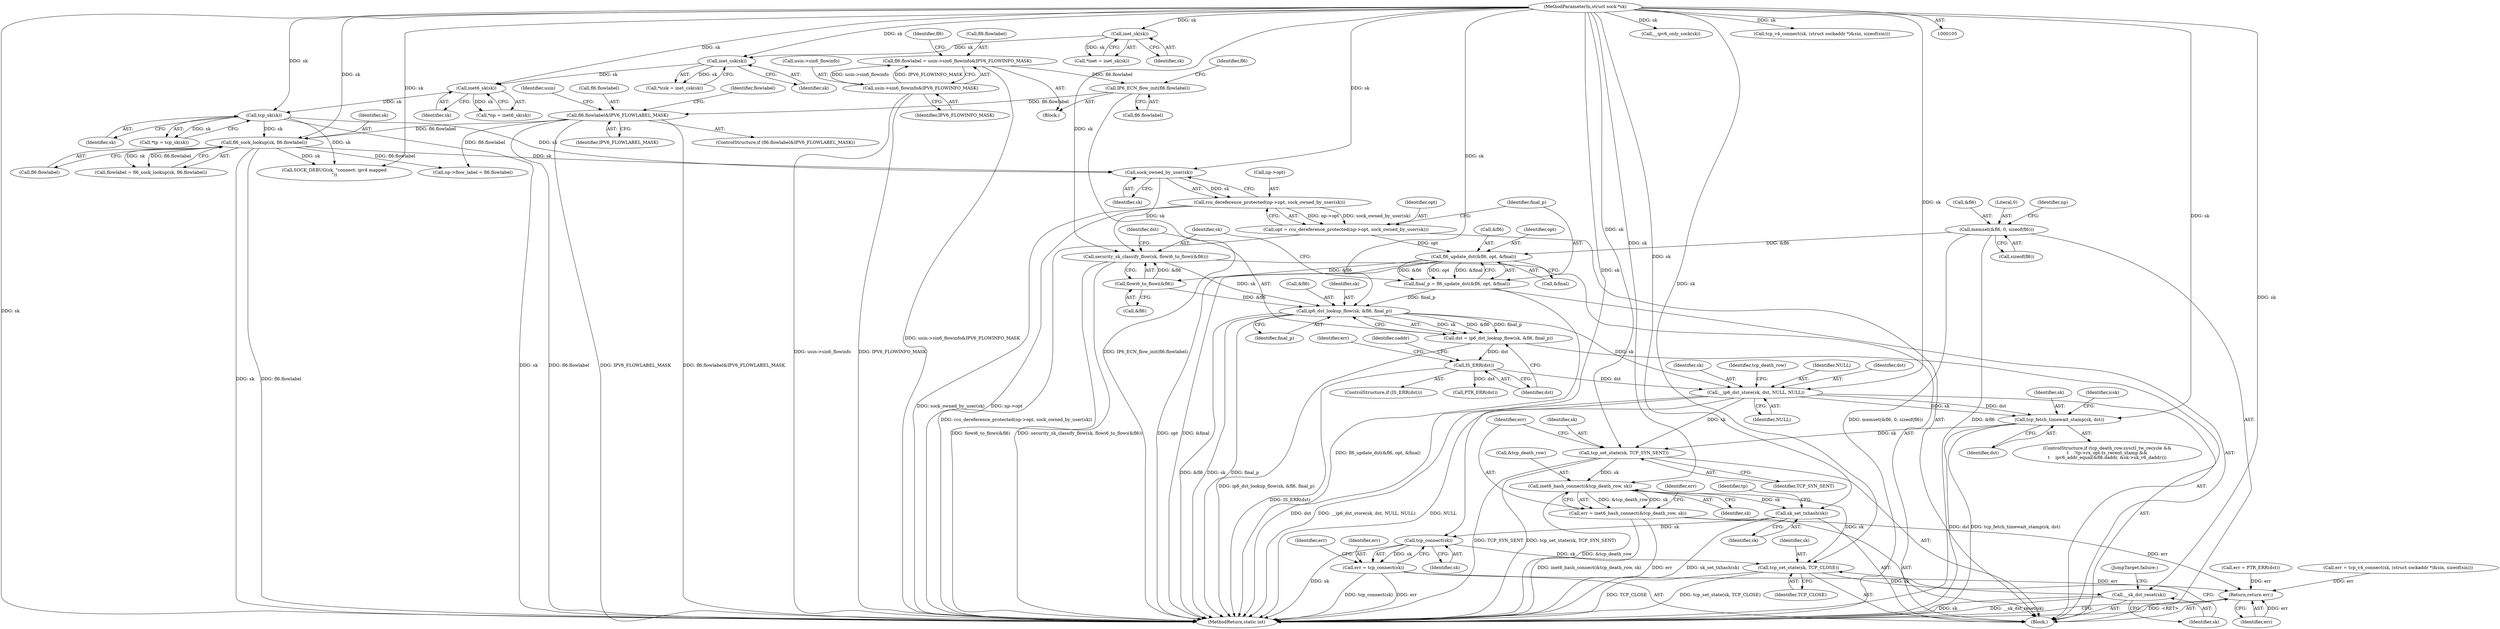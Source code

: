 digraph "0_linux_45f6fad84cc305103b28d73482b344d7f5b76f39_15@API" {
"1000648" [label="(Call,inet6_hash_connect(&tcp_death_row, sk))"];
"1000643" [label="(Call,tcp_set_state(sk, TCP_SYN_SENT))"];
"1000576" [label="(Call,__ip6_dst_store(sk, dst, NULL, NULL))"];
"1000530" [label="(Call,ip6_dst_lookup_flow(sk, &fl6, final_p))"];
"1000523" [label="(Call,security_sk_classify_flow(sk, flowi6_to_flowi(&fl6)))"];
"1000513" [label="(Call,sock_owned_by_user(sk))"];
"1000134" [label="(Call,tcp_sk(sk))"];
"1000129" [label="(Call,inet6_sk(sk))"];
"1000124" [label="(Call,inet_csk(sk))"];
"1000119" [label="(Call,inet_sk(sk))"];
"1000106" [label="(MethodParameterIn,struct sock *sk)"];
"1000197" [label="(Call,fl6_sock_lookup(sk, fl6.flowlabel))"];
"1000188" [label="(Call,fl6.flowlabel&IPV6_FLOWLABEL_MASK)"];
"1000183" [label="(Call,IP6_ECN_flow_init(fl6.flowlabel))"];
"1000174" [label="(Call,fl6.flowlabel = usin->sin6_flowinfo&IPV6_FLOWINFO_MASK)"];
"1000178" [label="(Call,usin->sin6_flowinfo&IPV6_FLOWINFO_MASK)"];
"1000525" [label="(Call,flowi6_to_flowi(&fl6))"];
"1000517" [label="(Call,fl6_update_dst(&fl6, opt, &final))"];
"1000163" [label="(Call,memset(&fl6, 0, sizeof(fl6)))"];
"1000507" [label="(Call,opt = rcu_dereference_protected(np->opt, sock_owned_by_user(sk)))"];
"1000509" [label="(Call,rcu_dereference_protected(np->opt, sock_owned_by_user(sk)))"];
"1000515" [label="(Call,final_p = fl6_update_dst(&fl6, opt, &final))"];
"1000536" [label="(Call,IS_ERR(dst))"];
"1000528" [label="(Call,dst = ip6_dst_lookup_flow(sk, &fl6, final_p))"];
"1000602" [label="(Call,tcp_fetch_timewait_stamp(sk, dst))"];
"1000646" [label="(Call,err = inet6_hash_connect(&tcp_death_row, sk))"];
"1000715" [label="(Return,return err;)"];
"1000655" [label="(Call,sk_set_txhash(sk))"];
"1000691" [label="(Call,tcp_connect(sk))"];
"1000689" [label="(Call,err = tcp_connect(sk))"];
"1000699" [label="(Call,tcp_set_state(sk, TCP_CLOSE))"];
"1000702" [label="(Call,__sk_dst_reset(sk))"];
"1000661" [label="(Identifier,tp)"];
"1000195" [label="(Call,flowlabel = fl6_sock_lookup(sk, fl6.flowlabel))"];
"1000351" [label="(Call,__ipv6_only_sock(sk))"];
"1000185" [label="(Identifier,fl6)"];
"1000701" [label="(Identifier,TCP_CLOSE)"];
"1000328" [label="(Call,np->flow_label = fl6.flowlabel)"];
"1000656" [label="(Identifier,sk)"];
"1000509" [label="(Call,rcu_dereference_protected(np->opt, sock_owned_by_user(sk)))"];
"1000521" [label="(Call,&final)"];
"1000584" [label="(Identifier,tcp_death_row)"];
"1000536" [label="(Call,IS_ERR(dst))"];
"1000535" [label="(ControlStructure,if (IS_ERR(dst)))"];
"1000602" [label="(Call,tcp_fetch_timewait_stamp(sk, dst))"];
"1000646" [label="(Call,err = inet6_hash_connect(&tcp_death_row, sk))"];
"1000525" [label="(Call,flowi6_to_flowi(&fl6))"];
"1000690" [label="(Identifier,err)"];
"1000124" [label="(Call,inet_csk(sk))"];
"1000167" [label="(Call,sizeof(fl6))"];
"1000532" [label="(Call,&fl6)"];
"1000539" [label="(Call,err = PTR_ERR(dst))"];
"1000529" [label="(Identifier,dst)"];
"1000579" [label="(Identifier,NULL)"];
"1000581" [label="(ControlStructure,if (tcp_death_row.sysctl_tw_recycle &&\n\t    !tp->rx_opt.ts_recent_stamp &&\n\t    ipv6_addr_equal(&fl6.daddr, &sk->sk_v6_daddr)))"];
"1000190" [label="(Identifier,fl6)"];
"1000647" [label="(Identifier,err)"];
"1000523" [label="(Call,security_sk_classify_flow(sk, flowi6_to_flowi(&fl6)))"];
"1000182" [label="(Identifier,IPV6_FLOWINFO_MASK)"];
"1000689" [label="(Call,err = tcp_connect(sk))"];
"1000526" [label="(Call,&fl6)"];
"1000717" [label="(MethodReturn,static int)"];
"1000120" [label="(Identifier,sk)"];
"1000691" [label="(Call,tcp_connect(sk))"];
"1000171" [label="(Identifier,np)"];
"1000655" [label="(Call,sk_set_txhash(sk))"];
"1000510" [label="(Call,np->opt)"];
"1000704" [label="(JumpTarget,failure:)"];
"1000578" [label="(Identifier,dst)"];
"1000699" [label="(Call,tcp_set_state(sk, TCP_CLOSE))"];
"1000187" [label="(ControlStructure,if (fl6.flowlabel&IPV6_FLOWLABEL_MASK))"];
"1000517" [label="(Call,fl6_update_dst(&fl6, opt, &final))"];
"1000700" [label="(Identifier,sk)"];
"1000164" [label="(Call,&fl6)"];
"1000199" [label="(Call,fl6.flowlabel)"];
"1000692" [label="(Identifier,sk)"];
"1000400" [label="(Call,tcp_v4_connect(sk, (struct sockaddr *)&sin, sizeof(sin)))"];
"1000649" [label="(Call,&tcp_death_row)"];
"1000130" [label="(Identifier,sk)"];
"1000129" [label="(Call,inet6_sk(sk))"];
"1000694" [label="(Identifier,err)"];
"1000188" [label="(Call,fl6.flowlabel&IPV6_FLOWLABEL_MASK)"];
"1000197" [label="(Call,fl6_sock_lookup(sk, fl6.flowlabel))"];
"1000577" [label="(Identifier,sk)"];
"1000119" [label="(Call,inet_sk(sk))"];
"1000515" [label="(Call,final_p = fl6_update_dst(&fl6, opt, &final))"];
"1000122" [label="(Call,*icsk = inet_csk(sk))"];
"1000508" [label="(Identifier,opt)"];
"1000604" [label="(Identifier,dst)"];
"1000520" [label="(Identifier,opt)"];
"1000518" [label="(Call,&fl6)"];
"1000192" [label="(Identifier,IPV6_FLOWLABEL_MASK)"];
"1000541" [label="(Call,PTR_ERR(dst))"];
"1000546" [label="(Identifier,saddr)"];
"1000125" [label="(Identifier,sk)"];
"1000530" [label="(Call,ip6_dst_lookup_flow(sk, &fl6, final_p))"];
"1000173" [label="(Block,)"];
"1000716" [label="(Identifier,err)"];
"1000127" [label="(Call,*np = inet6_sk(sk))"];
"1000507" [label="(Call,opt = rcu_dereference_protected(np->opt, sock_owned_by_user(sk)))"];
"1000198" [label="(Identifier,sk)"];
"1000715" [label="(Return,return err;)"];
"1000703" [label="(Identifier,sk)"];
"1000645" [label="(Identifier,TCP_SYN_SENT)"];
"1000347" [label="(Call,SOCK_DEBUG(sk, \"connect: ipv4 mapped\n\"))"];
"1000580" [label="(Identifier,NULL)"];
"1000653" [label="(Identifier,err)"];
"1000214" [label="(Identifier,usin)"];
"1000531" [label="(Identifier,sk)"];
"1000135" [label="(Identifier,sk)"];
"1000189" [label="(Call,fl6.flowlabel)"];
"1000702" [label="(Call,__sk_dst_reset(sk))"];
"1000524" [label="(Identifier,sk)"];
"1000528" [label="(Call,dst = ip6_dst_lookup_flow(sk, &fl6, final_p))"];
"1000175" [label="(Call,fl6.flowlabel)"];
"1000516" [label="(Identifier,final_p)"];
"1000117" [label="(Call,*inet = inet_sk(sk))"];
"1000163" [label="(Call,memset(&fl6, 0, sizeof(fl6)))"];
"1000603" [label="(Identifier,sk)"];
"1000109" [label="(Block,)"];
"1000196" [label="(Identifier,flowlabel)"];
"1000651" [label="(Identifier,sk)"];
"1000179" [label="(Call,usin->sin6_flowinfo)"];
"1000174" [label="(Call,fl6.flowlabel = usin->sin6_flowinfo&IPV6_FLOWINFO_MASK)"];
"1000398" [label="(Call,err = tcp_v4_connect(sk, (struct sockaddr *)&sin, sizeof(sin)))"];
"1000166" [label="(Literal,0)"];
"1000178" [label="(Call,usin->sin6_flowinfo&IPV6_FLOWINFO_MASK)"];
"1000537" [label="(Identifier,dst)"];
"1000514" [label="(Identifier,sk)"];
"1000607" [label="(Identifier,icsk)"];
"1000534" [label="(Identifier,final_p)"];
"1000132" [label="(Call,*tp = tcp_sk(sk))"];
"1000643" [label="(Call,tcp_set_state(sk, TCP_SYN_SENT))"];
"1000648" [label="(Call,inet6_hash_connect(&tcp_death_row, sk))"];
"1000540" [label="(Identifier,err)"];
"1000644" [label="(Identifier,sk)"];
"1000106" [label="(MethodParameterIn,struct sock *sk)"];
"1000184" [label="(Call,fl6.flowlabel)"];
"1000576" [label="(Call,__ip6_dst_store(sk, dst, NULL, NULL))"];
"1000183" [label="(Call,IP6_ECN_flow_init(fl6.flowlabel))"];
"1000134" [label="(Call,tcp_sk(sk))"];
"1000513" [label="(Call,sock_owned_by_user(sk))"];
"1000648" -> "1000646"  [label="AST: "];
"1000648" -> "1000651"  [label="CFG: "];
"1000649" -> "1000648"  [label="AST: "];
"1000651" -> "1000648"  [label="AST: "];
"1000646" -> "1000648"  [label="CFG: "];
"1000648" -> "1000717"  [label="DDG: &tcp_death_row"];
"1000648" -> "1000646"  [label="DDG: &tcp_death_row"];
"1000648" -> "1000646"  [label="DDG: sk"];
"1000643" -> "1000648"  [label="DDG: sk"];
"1000106" -> "1000648"  [label="DDG: sk"];
"1000648" -> "1000655"  [label="DDG: sk"];
"1000648" -> "1000699"  [label="DDG: sk"];
"1000643" -> "1000109"  [label="AST: "];
"1000643" -> "1000645"  [label="CFG: "];
"1000644" -> "1000643"  [label="AST: "];
"1000645" -> "1000643"  [label="AST: "];
"1000647" -> "1000643"  [label="CFG: "];
"1000643" -> "1000717"  [label="DDG: tcp_set_state(sk, TCP_SYN_SENT)"];
"1000643" -> "1000717"  [label="DDG: TCP_SYN_SENT"];
"1000576" -> "1000643"  [label="DDG: sk"];
"1000602" -> "1000643"  [label="DDG: sk"];
"1000106" -> "1000643"  [label="DDG: sk"];
"1000576" -> "1000109"  [label="AST: "];
"1000576" -> "1000580"  [label="CFG: "];
"1000577" -> "1000576"  [label="AST: "];
"1000578" -> "1000576"  [label="AST: "];
"1000579" -> "1000576"  [label="AST: "];
"1000580" -> "1000576"  [label="AST: "];
"1000584" -> "1000576"  [label="CFG: "];
"1000576" -> "1000717"  [label="DDG: NULL"];
"1000576" -> "1000717"  [label="DDG: dst"];
"1000576" -> "1000717"  [label="DDG: __ip6_dst_store(sk, dst, NULL, NULL)"];
"1000530" -> "1000576"  [label="DDG: sk"];
"1000106" -> "1000576"  [label="DDG: sk"];
"1000536" -> "1000576"  [label="DDG: dst"];
"1000576" -> "1000602"  [label="DDG: sk"];
"1000576" -> "1000602"  [label="DDG: dst"];
"1000530" -> "1000528"  [label="AST: "];
"1000530" -> "1000534"  [label="CFG: "];
"1000531" -> "1000530"  [label="AST: "];
"1000532" -> "1000530"  [label="AST: "];
"1000534" -> "1000530"  [label="AST: "];
"1000528" -> "1000530"  [label="CFG: "];
"1000530" -> "1000717"  [label="DDG: sk"];
"1000530" -> "1000717"  [label="DDG: final_p"];
"1000530" -> "1000717"  [label="DDG: &fl6"];
"1000530" -> "1000528"  [label="DDG: sk"];
"1000530" -> "1000528"  [label="DDG: &fl6"];
"1000530" -> "1000528"  [label="DDG: final_p"];
"1000523" -> "1000530"  [label="DDG: sk"];
"1000106" -> "1000530"  [label="DDG: sk"];
"1000525" -> "1000530"  [label="DDG: &fl6"];
"1000515" -> "1000530"  [label="DDG: final_p"];
"1000523" -> "1000109"  [label="AST: "];
"1000523" -> "1000525"  [label="CFG: "];
"1000524" -> "1000523"  [label="AST: "];
"1000525" -> "1000523"  [label="AST: "];
"1000529" -> "1000523"  [label="CFG: "];
"1000523" -> "1000717"  [label="DDG: flowi6_to_flowi(&fl6)"];
"1000523" -> "1000717"  [label="DDG: security_sk_classify_flow(sk, flowi6_to_flowi(&fl6))"];
"1000513" -> "1000523"  [label="DDG: sk"];
"1000106" -> "1000523"  [label="DDG: sk"];
"1000525" -> "1000523"  [label="DDG: &fl6"];
"1000513" -> "1000509"  [label="AST: "];
"1000513" -> "1000514"  [label="CFG: "];
"1000514" -> "1000513"  [label="AST: "];
"1000509" -> "1000513"  [label="CFG: "];
"1000513" -> "1000509"  [label="DDG: sk"];
"1000134" -> "1000513"  [label="DDG: sk"];
"1000197" -> "1000513"  [label="DDG: sk"];
"1000106" -> "1000513"  [label="DDG: sk"];
"1000134" -> "1000132"  [label="AST: "];
"1000134" -> "1000135"  [label="CFG: "];
"1000135" -> "1000134"  [label="AST: "];
"1000132" -> "1000134"  [label="CFG: "];
"1000134" -> "1000717"  [label="DDG: sk"];
"1000134" -> "1000132"  [label="DDG: sk"];
"1000129" -> "1000134"  [label="DDG: sk"];
"1000106" -> "1000134"  [label="DDG: sk"];
"1000134" -> "1000197"  [label="DDG: sk"];
"1000134" -> "1000347"  [label="DDG: sk"];
"1000129" -> "1000127"  [label="AST: "];
"1000129" -> "1000130"  [label="CFG: "];
"1000130" -> "1000129"  [label="AST: "];
"1000127" -> "1000129"  [label="CFG: "];
"1000129" -> "1000127"  [label="DDG: sk"];
"1000124" -> "1000129"  [label="DDG: sk"];
"1000106" -> "1000129"  [label="DDG: sk"];
"1000124" -> "1000122"  [label="AST: "];
"1000124" -> "1000125"  [label="CFG: "];
"1000125" -> "1000124"  [label="AST: "];
"1000122" -> "1000124"  [label="CFG: "];
"1000124" -> "1000122"  [label="DDG: sk"];
"1000119" -> "1000124"  [label="DDG: sk"];
"1000106" -> "1000124"  [label="DDG: sk"];
"1000119" -> "1000117"  [label="AST: "];
"1000119" -> "1000120"  [label="CFG: "];
"1000120" -> "1000119"  [label="AST: "];
"1000117" -> "1000119"  [label="CFG: "];
"1000119" -> "1000117"  [label="DDG: sk"];
"1000106" -> "1000119"  [label="DDG: sk"];
"1000106" -> "1000105"  [label="AST: "];
"1000106" -> "1000717"  [label="DDG: sk"];
"1000106" -> "1000197"  [label="DDG: sk"];
"1000106" -> "1000347"  [label="DDG: sk"];
"1000106" -> "1000351"  [label="DDG: sk"];
"1000106" -> "1000400"  [label="DDG: sk"];
"1000106" -> "1000602"  [label="DDG: sk"];
"1000106" -> "1000655"  [label="DDG: sk"];
"1000106" -> "1000691"  [label="DDG: sk"];
"1000106" -> "1000699"  [label="DDG: sk"];
"1000106" -> "1000702"  [label="DDG: sk"];
"1000197" -> "1000195"  [label="AST: "];
"1000197" -> "1000199"  [label="CFG: "];
"1000198" -> "1000197"  [label="AST: "];
"1000199" -> "1000197"  [label="AST: "];
"1000195" -> "1000197"  [label="CFG: "];
"1000197" -> "1000717"  [label="DDG: fl6.flowlabel"];
"1000197" -> "1000717"  [label="DDG: sk"];
"1000197" -> "1000195"  [label="DDG: sk"];
"1000197" -> "1000195"  [label="DDG: fl6.flowlabel"];
"1000188" -> "1000197"  [label="DDG: fl6.flowlabel"];
"1000197" -> "1000328"  [label="DDG: fl6.flowlabel"];
"1000197" -> "1000347"  [label="DDG: sk"];
"1000188" -> "1000187"  [label="AST: "];
"1000188" -> "1000192"  [label="CFG: "];
"1000189" -> "1000188"  [label="AST: "];
"1000192" -> "1000188"  [label="AST: "];
"1000196" -> "1000188"  [label="CFG: "];
"1000214" -> "1000188"  [label="CFG: "];
"1000188" -> "1000717"  [label="DDG: fl6.flowlabel&IPV6_FLOWLABEL_MASK"];
"1000188" -> "1000717"  [label="DDG: fl6.flowlabel"];
"1000188" -> "1000717"  [label="DDG: IPV6_FLOWLABEL_MASK"];
"1000183" -> "1000188"  [label="DDG: fl6.flowlabel"];
"1000188" -> "1000328"  [label="DDG: fl6.flowlabel"];
"1000183" -> "1000173"  [label="AST: "];
"1000183" -> "1000184"  [label="CFG: "];
"1000184" -> "1000183"  [label="AST: "];
"1000190" -> "1000183"  [label="CFG: "];
"1000183" -> "1000717"  [label="DDG: IP6_ECN_flow_init(fl6.flowlabel)"];
"1000174" -> "1000183"  [label="DDG: fl6.flowlabel"];
"1000174" -> "1000173"  [label="AST: "];
"1000174" -> "1000178"  [label="CFG: "];
"1000175" -> "1000174"  [label="AST: "];
"1000178" -> "1000174"  [label="AST: "];
"1000185" -> "1000174"  [label="CFG: "];
"1000174" -> "1000717"  [label="DDG: usin->sin6_flowinfo&IPV6_FLOWINFO_MASK"];
"1000178" -> "1000174"  [label="DDG: usin->sin6_flowinfo"];
"1000178" -> "1000174"  [label="DDG: IPV6_FLOWINFO_MASK"];
"1000178" -> "1000182"  [label="CFG: "];
"1000179" -> "1000178"  [label="AST: "];
"1000182" -> "1000178"  [label="AST: "];
"1000178" -> "1000717"  [label="DDG: IPV6_FLOWINFO_MASK"];
"1000178" -> "1000717"  [label="DDG: usin->sin6_flowinfo"];
"1000525" -> "1000526"  [label="CFG: "];
"1000526" -> "1000525"  [label="AST: "];
"1000517" -> "1000525"  [label="DDG: &fl6"];
"1000517" -> "1000515"  [label="AST: "];
"1000517" -> "1000521"  [label="CFG: "];
"1000518" -> "1000517"  [label="AST: "];
"1000520" -> "1000517"  [label="AST: "];
"1000521" -> "1000517"  [label="AST: "];
"1000515" -> "1000517"  [label="CFG: "];
"1000517" -> "1000717"  [label="DDG: opt"];
"1000517" -> "1000717"  [label="DDG: &final"];
"1000517" -> "1000515"  [label="DDG: &fl6"];
"1000517" -> "1000515"  [label="DDG: opt"];
"1000517" -> "1000515"  [label="DDG: &final"];
"1000163" -> "1000517"  [label="DDG: &fl6"];
"1000507" -> "1000517"  [label="DDG: opt"];
"1000163" -> "1000109"  [label="AST: "];
"1000163" -> "1000167"  [label="CFG: "];
"1000164" -> "1000163"  [label="AST: "];
"1000166" -> "1000163"  [label="AST: "];
"1000167" -> "1000163"  [label="AST: "];
"1000171" -> "1000163"  [label="CFG: "];
"1000163" -> "1000717"  [label="DDG: &fl6"];
"1000163" -> "1000717"  [label="DDG: memset(&fl6, 0, sizeof(fl6))"];
"1000507" -> "1000109"  [label="AST: "];
"1000507" -> "1000509"  [label="CFG: "];
"1000508" -> "1000507"  [label="AST: "];
"1000509" -> "1000507"  [label="AST: "];
"1000516" -> "1000507"  [label="CFG: "];
"1000507" -> "1000717"  [label="DDG: rcu_dereference_protected(np->opt, sock_owned_by_user(sk))"];
"1000509" -> "1000507"  [label="DDG: np->opt"];
"1000509" -> "1000507"  [label="DDG: sock_owned_by_user(sk)"];
"1000510" -> "1000509"  [label="AST: "];
"1000509" -> "1000717"  [label="DDG: sock_owned_by_user(sk)"];
"1000509" -> "1000717"  [label="DDG: np->opt"];
"1000515" -> "1000109"  [label="AST: "];
"1000516" -> "1000515"  [label="AST: "];
"1000524" -> "1000515"  [label="CFG: "];
"1000515" -> "1000717"  [label="DDG: fl6_update_dst(&fl6, opt, &final)"];
"1000536" -> "1000535"  [label="AST: "];
"1000536" -> "1000537"  [label="CFG: "];
"1000537" -> "1000536"  [label="AST: "];
"1000540" -> "1000536"  [label="CFG: "];
"1000546" -> "1000536"  [label="CFG: "];
"1000536" -> "1000717"  [label="DDG: IS_ERR(dst)"];
"1000528" -> "1000536"  [label="DDG: dst"];
"1000536" -> "1000541"  [label="DDG: dst"];
"1000528" -> "1000109"  [label="AST: "];
"1000529" -> "1000528"  [label="AST: "];
"1000537" -> "1000528"  [label="CFG: "];
"1000528" -> "1000717"  [label="DDG: ip6_dst_lookup_flow(sk, &fl6, final_p)"];
"1000602" -> "1000581"  [label="AST: "];
"1000602" -> "1000604"  [label="CFG: "];
"1000603" -> "1000602"  [label="AST: "];
"1000604" -> "1000602"  [label="AST: "];
"1000607" -> "1000602"  [label="CFG: "];
"1000602" -> "1000717"  [label="DDG: tcp_fetch_timewait_stamp(sk, dst)"];
"1000602" -> "1000717"  [label="DDG: dst"];
"1000646" -> "1000109"  [label="AST: "];
"1000647" -> "1000646"  [label="AST: "];
"1000653" -> "1000646"  [label="CFG: "];
"1000646" -> "1000717"  [label="DDG: err"];
"1000646" -> "1000717"  [label="DDG: inet6_hash_connect(&tcp_death_row, sk)"];
"1000646" -> "1000715"  [label="DDG: err"];
"1000715" -> "1000109"  [label="AST: "];
"1000715" -> "1000716"  [label="CFG: "];
"1000716" -> "1000715"  [label="AST: "];
"1000717" -> "1000715"  [label="CFG: "];
"1000715" -> "1000717"  [label="DDG: <RET>"];
"1000716" -> "1000715"  [label="DDG: err"];
"1000539" -> "1000715"  [label="DDG: err"];
"1000689" -> "1000715"  [label="DDG: err"];
"1000398" -> "1000715"  [label="DDG: err"];
"1000655" -> "1000109"  [label="AST: "];
"1000655" -> "1000656"  [label="CFG: "];
"1000656" -> "1000655"  [label="AST: "];
"1000661" -> "1000655"  [label="CFG: "];
"1000655" -> "1000717"  [label="DDG: sk_set_txhash(sk)"];
"1000655" -> "1000691"  [label="DDG: sk"];
"1000691" -> "1000689"  [label="AST: "];
"1000691" -> "1000692"  [label="CFG: "];
"1000692" -> "1000691"  [label="AST: "];
"1000689" -> "1000691"  [label="CFG: "];
"1000691" -> "1000717"  [label="DDG: sk"];
"1000691" -> "1000689"  [label="DDG: sk"];
"1000691" -> "1000699"  [label="DDG: sk"];
"1000689" -> "1000109"  [label="AST: "];
"1000690" -> "1000689"  [label="AST: "];
"1000694" -> "1000689"  [label="CFG: "];
"1000689" -> "1000717"  [label="DDG: err"];
"1000689" -> "1000717"  [label="DDG: tcp_connect(sk)"];
"1000699" -> "1000109"  [label="AST: "];
"1000699" -> "1000701"  [label="CFG: "];
"1000700" -> "1000699"  [label="AST: "];
"1000701" -> "1000699"  [label="AST: "];
"1000703" -> "1000699"  [label="CFG: "];
"1000699" -> "1000717"  [label="DDG: TCP_CLOSE"];
"1000699" -> "1000717"  [label="DDG: tcp_set_state(sk, TCP_CLOSE)"];
"1000699" -> "1000702"  [label="DDG: sk"];
"1000702" -> "1000109"  [label="AST: "];
"1000702" -> "1000703"  [label="CFG: "];
"1000703" -> "1000702"  [label="AST: "];
"1000704" -> "1000702"  [label="CFG: "];
"1000702" -> "1000717"  [label="DDG: __sk_dst_reset(sk)"];
"1000702" -> "1000717"  [label="DDG: sk"];
}
